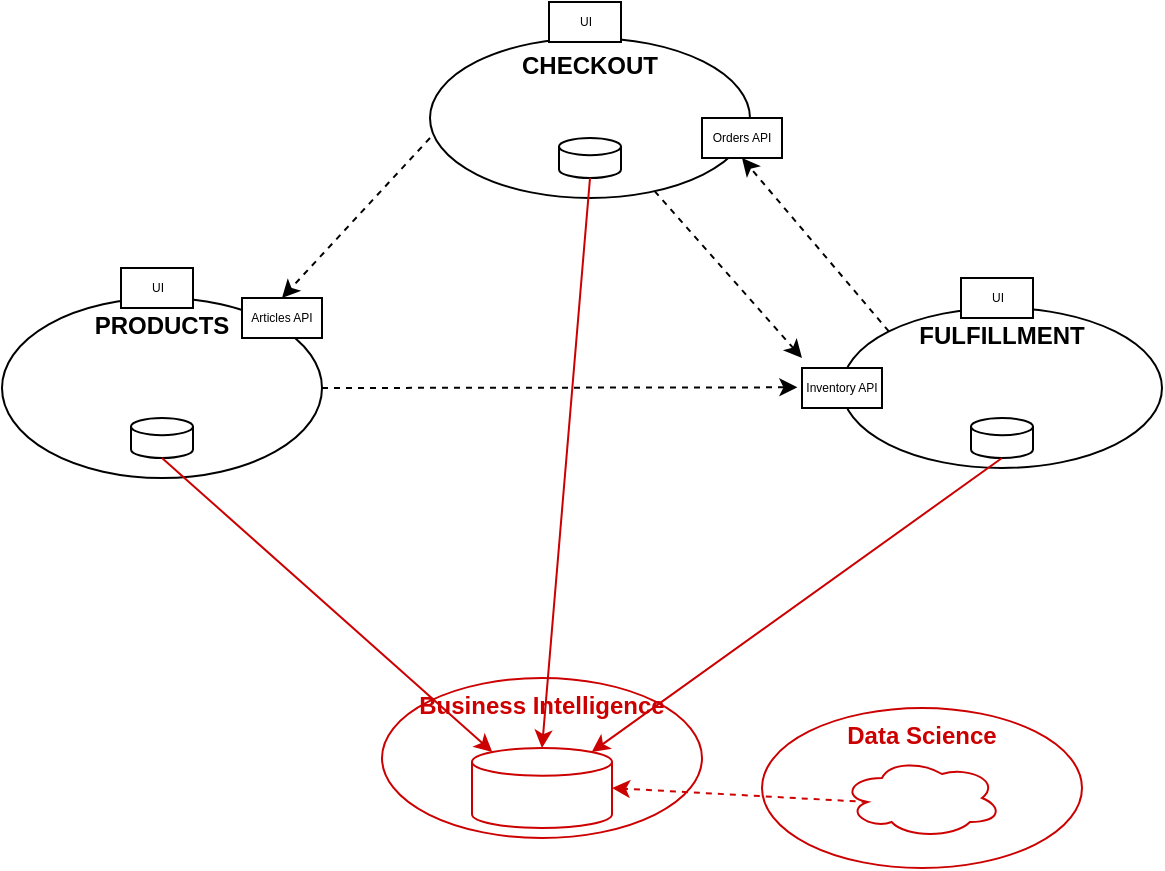 <mxfile version="16.2.2" type="github">
  <diagram id="27UEhvcbevQ5RNf_Fo5W" name="Page-1">
    <mxGraphModel dx="933" dy="583" grid="1" gridSize="10" guides="1" tooltips="1" connect="1" arrows="1" fold="1" page="1" pageScale="1" pageWidth="827" pageHeight="1169" math="0" shadow="0">
      <root>
        <mxCell id="0" />
        <mxCell id="1" parent="0" />
        <mxCell id="eU_o_KIkQ3SQvetF1IrI-12" value="CHECKOUT" style="ellipse;whiteSpace=wrap;html=1;fontStyle=1;verticalAlign=top;" vertex="1" parent="1">
          <mxGeometry x="294" y="280" width="160" height="80" as="geometry" />
        </mxCell>
        <mxCell id="eU_o_KIkQ3SQvetF1IrI-13" value="PRODUCTS" style="ellipse;whiteSpace=wrap;html=1;fontStyle=1;verticalAlign=top;" vertex="1" parent="1">
          <mxGeometry x="80" y="410" width="160" height="90" as="geometry" />
        </mxCell>
        <mxCell id="eU_o_KIkQ3SQvetF1IrI-17" value="" style="endArrow=classic;html=1;rounded=0;exitX=0.033;exitY=0.65;exitDx=0;exitDy=0;exitPerimeter=0;entryX=0.5;entryY=0;entryDx=0;entryDy=0;dashed=1;" edge="1" parent="1" target="eU_o_KIkQ3SQvetF1IrI-43">
          <mxGeometry width="50" height="50" relative="1" as="geometry">
            <mxPoint x="294.0" y="330" as="sourcePoint" />
            <mxPoint x="210" y="400" as="targetPoint" />
          </mxGeometry>
        </mxCell>
        <mxCell id="eU_o_KIkQ3SQvetF1IrI-24" value="FULFILLMENT" style="ellipse;whiteSpace=wrap;html=1;fontStyle=1;verticalAlign=top;" vertex="1" parent="1">
          <mxGeometry x="500" y="415" width="160" height="80" as="geometry" />
        </mxCell>
        <mxCell id="eU_o_KIkQ3SQvetF1IrI-29" value="" style="endArrow=classic;html=1;rounded=0;exitX=1;exitY=0.5;exitDx=0;exitDy=0;entryX=-0.058;entryY=0.483;entryDx=0;entryDy=0;entryPerimeter=0;dashed=1;" edge="1" parent="1" source="eU_o_KIkQ3SQvetF1IrI-13" target="eU_o_KIkQ3SQvetF1IrI-42">
          <mxGeometry width="50" height="50" relative="1" as="geometry">
            <mxPoint x="304" y="340" as="sourcePoint" />
            <mxPoint x="470" y="455" as="targetPoint" />
          </mxGeometry>
        </mxCell>
        <mxCell id="eU_o_KIkQ3SQvetF1IrI-31" value="" style="endArrow=classic;html=1;rounded=0;dashed=1;" edge="1" parent="1" source="eU_o_KIkQ3SQvetF1IrI-12">
          <mxGeometry width="50" height="50" relative="1" as="geometry">
            <mxPoint x="250" y="465.0" as="sourcePoint" />
            <mxPoint x="480" y="440" as="targetPoint" />
          </mxGeometry>
        </mxCell>
        <mxCell id="eU_o_KIkQ3SQvetF1IrI-33" value="" style="shape=cylinder3;whiteSpace=wrap;html=1;boundedLbl=1;backgroundOutline=1;size=4.286;" vertex="1" parent="1">
          <mxGeometry x="358.5" y="330" width="31" height="20" as="geometry" />
        </mxCell>
        <mxCell id="eU_o_KIkQ3SQvetF1IrI-35" value="" style="shape=cylinder3;whiteSpace=wrap;html=1;boundedLbl=1;backgroundOutline=1;size=4.286;" vertex="1" parent="1">
          <mxGeometry x="144.5" y="470" width="31" height="20" as="geometry" />
        </mxCell>
        <mxCell id="eU_o_KIkQ3SQvetF1IrI-36" value="" style="shape=cylinder3;whiteSpace=wrap;html=1;boundedLbl=1;backgroundOutline=1;size=4.286;" vertex="1" parent="1">
          <mxGeometry x="564.5" y="470" width="31" height="20" as="geometry" />
        </mxCell>
        <mxCell id="eU_o_KIkQ3SQvetF1IrI-37" value="Orders API" style="rounded=0;whiteSpace=wrap;html=1;fontSize=6;" vertex="1" parent="1">
          <mxGeometry x="430" y="320" width="40" height="20" as="geometry" />
        </mxCell>
        <mxCell id="eU_o_KIkQ3SQvetF1IrI-39" value="" style="endArrow=classic;html=1;rounded=0;exitX=0;exitY=0;exitDx=0;exitDy=0;entryX=0.5;entryY=1;entryDx=0;entryDy=0;dashed=1;" edge="1" parent="1" source="eU_o_KIkQ3SQvetF1IrI-24" target="eU_o_KIkQ3SQvetF1IrI-37">
          <mxGeometry width="50" height="50" relative="1" as="geometry">
            <mxPoint x="250" y="465" as="sourcePoint" />
            <mxPoint x="510" y="465" as="targetPoint" />
          </mxGeometry>
        </mxCell>
        <mxCell id="eU_o_KIkQ3SQvetF1IrI-42" value="Inventory API" style="rounded=0;whiteSpace=wrap;html=1;fontSize=6;" vertex="1" parent="1">
          <mxGeometry x="480" y="445" width="40" height="20" as="geometry" />
        </mxCell>
        <mxCell id="eU_o_KIkQ3SQvetF1IrI-43" value="Articles API" style="rounded=0;whiteSpace=wrap;html=1;fontSize=6;" vertex="1" parent="1">
          <mxGeometry x="200" y="410" width="40" height="20" as="geometry" />
        </mxCell>
        <mxCell id="eU_o_KIkQ3SQvetF1IrI-45" value="UI" style="rounded=0;whiteSpace=wrap;html=1;fontSize=6;" vertex="1" parent="1">
          <mxGeometry x="353.5" y="262" width="36" height="20" as="geometry" />
        </mxCell>
        <mxCell id="eU_o_KIkQ3SQvetF1IrI-46" value="UI" style="rounded=0;whiteSpace=wrap;html=1;fontSize=6;" vertex="1" parent="1">
          <mxGeometry x="139.5" y="395" width="36" height="20" as="geometry" />
        </mxCell>
        <mxCell id="eU_o_KIkQ3SQvetF1IrI-47" value="UI" style="rounded=0;whiteSpace=wrap;html=1;fontSize=6;" vertex="1" parent="1">
          <mxGeometry x="559.5" y="400" width="36" height="20" as="geometry" />
        </mxCell>
        <mxCell id="eU_o_KIkQ3SQvetF1IrI-48" value="Business Intelligence" style="ellipse;whiteSpace=wrap;html=1;fontStyle=1;verticalAlign=top;fontColor=#CC0000;strokeColor=#CC0000;" vertex="1" parent="1">
          <mxGeometry x="270" y="600" width="160" height="80" as="geometry" />
        </mxCell>
        <mxCell id="eU_o_KIkQ3SQvetF1IrI-49" value="" style="shape=cylinder3;whiteSpace=wrap;html=1;boundedLbl=1;backgroundOutline=1;size=6.931;strokeColor=#CC0000;" vertex="1" parent="1">
          <mxGeometry x="315" y="635" width="70" height="40" as="geometry" />
        </mxCell>
        <mxCell id="eU_o_KIkQ3SQvetF1IrI-50" value="" style="endArrow=classic;html=1;rounded=0;fontSize=6;fontColor=#CC0000;entryX=0.5;entryY=0;entryDx=0;entryDy=0;entryPerimeter=0;exitX=0.5;exitY=1;exitDx=0;exitDy=0;exitPerimeter=0;strokeColor=#CC0000;" edge="1" parent="1" source="eU_o_KIkQ3SQvetF1IrI-33" target="eU_o_KIkQ3SQvetF1IrI-49">
          <mxGeometry width="50" height="50" relative="1" as="geometry">
            <mxPoint x="530" y="260" as="sourcePoint" />
            <mxPoint x="730" y="230" as="targetPoint" />
          </mxGeometry>
        </mxCell>
        <mxCell id="eU_o_KIkQ3SQvetF1IrI-51" value="" style="endArrow=classic;html=1;rounded=0;fontSize=6;fontColor=#CC0000;exitX=0.5;exitY=1;exitDx=0;exitDy=0;exitPerimeter=0;strokeColor=#CC0000;entryX=0.145;entryY=0;entryDx=0;entryDy=2.01;entryPerimeter=0;" edge="1" parent="1" source="eU_o_KIkQ3SQvetF1IrI-35" target="eU_o_KIkQ3SQvetF1IrI-49">
          <mxGeometry width="50" height="50" relative="1" as="geometry">
            <mxPoint x="399.5" y="350" as="sourcePoint" />
            <mxPoint x="770" y="373" as="targetPoint" />
          </mxGeometry>
        </mxCell>
        <mxCell id="eU_o_KIkQ3SQvetF1IrI-52" value="" style="endArrow=classic;html=1;rounded=0;fontSize=6;fontColor=#CC0000;exitX=0.5;exitY=1;exitDx=0;exitDy=0;exitPerimeter=0;strokeColor=#CC0000;entryX=0.855;entryY=0;entryDx=0;entryDy=2.01;entryPerimeter=0;" edge="1" parent="1" source="eU_o_KIkQ3SQvetF1IrI-36" target="eU_o_KIkQ3SQvetF1IrI-49">
          <mxGeometry width="50" height="50" relative="1" as="geometry">
            <mxPoint x="185.5" y="490.0" as="sourcePoint" />
            <mxPoint x="780" y="383" as="targetPoint" />
          </mxGeometry>
        </mxCell>
        <mxCell id="eU_o_KIkQ3SQvetF1IrI-53" value="Data Science" style="ellipse;whiteSpace=wrap;html=1;fontStyle=1;verticalAlign=top;fontColor=#CC0000;strokeColor=#CC0000;" vertex="1" parent="1">
          <mxGeometry x="460" y="615" width="160" height="80" as="geometry" />
        </mxCell>
        <mxCell id="eU_o_KIkQ3SQvetF1IrI-55" value="" style="ellipse;shape=cloud;whiteSpace=wrap;html=1;fontSize=6;fontColor=#CC0000;strokeColor=#CC0000;" vertex="1" parent="1">
          <mxGeometry x="500" y="640" width="80" height="40" as="geometry" />
        </mxCell>
        <mxCell id="eU_o_KIkQ3SQvetF1IrI-56" value="" style="endArrow=classic;html=1;rounded=0;fontSize=6;fontColor=#CC0000;exitX=0.16;exitY=0.55;exitDx=0;exitDy=0;exitPerimeter=0;strokeColor=#CC0000;entryX=1;entryY=0.5;entryDx=0;entryDy=0;entryPerimeter=0;dashed=1;" edge="1" parent="1" source="eU_o_KIkQ3SQvetF1IrI-55" target="eU_o_KIkQ3SQvetF1IrI-49">
          <mxGeometry width="50" height="50" relative="1" as="geometry">
            <mxPoint x="590" y="500.0" as="sourcePoint" />
            <mxPoint x="384.85" y="647.01" as="targetPoint" />
          </mxGeometry>
        </mxCell>
      </root>
    </mxGraphModel>
  </diagram>
</mxfile>
